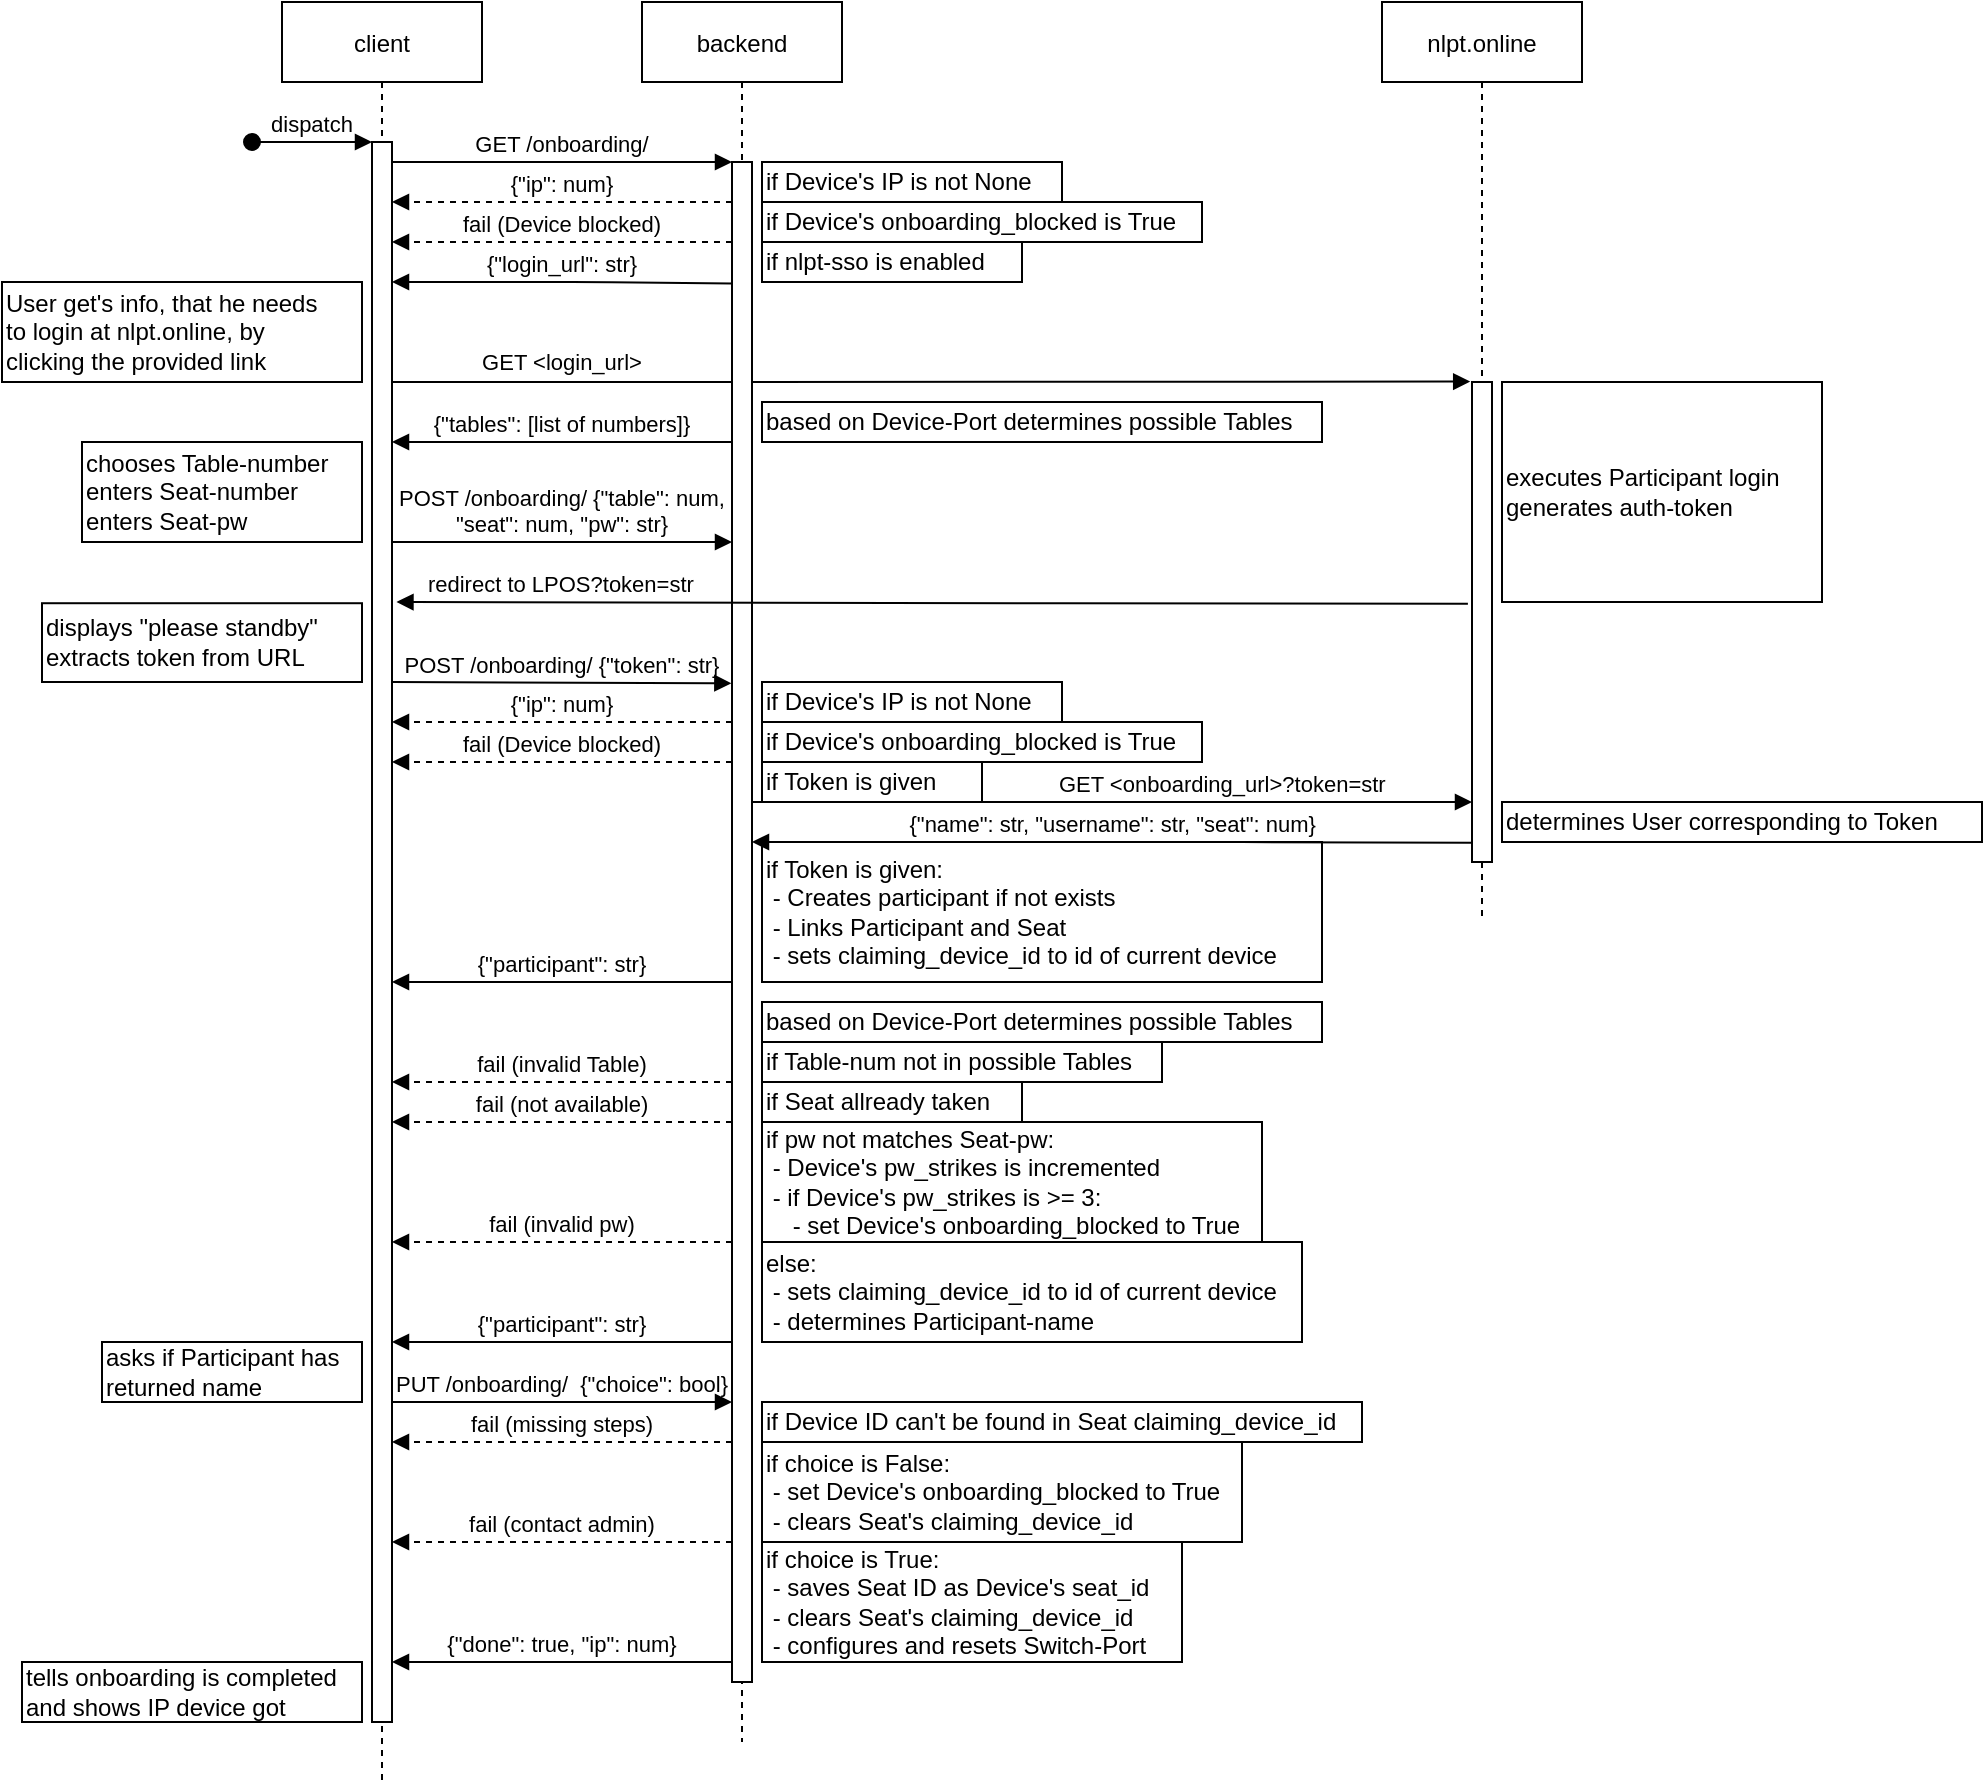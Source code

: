 <mxfile>
    <diagram id="kgpKYQtTHZ0yAKxKKP6v" name="Page-1">
        <mxGraphModel dx="1130" dy="787" grid="1" gridSize="10" guides="1" tooltips="1" connect="1" arrows="1" fold="1" page="1" pageScale="1" pageWidth="850" pageHeight="1100" math="0" shadow="0">
            <root>
                <mxCell id="0"/>
                <mxCell id="1" parent="0"/>
                <mxCell id="3nuBFxr9cyL0pnOWT2aG-1" value="client" style="shape=umlLifeline;perimeter=lifelinePerimeter;container=1;collapsible=0;recursiveResize=0;rounded=0;shadow=0;strokeWidth=1;" parent="1" vertex="1">
                    <mxGeometry x="160" y="20" width="100" height="890" as="geometry"/>
                </mxCell>
                <mxCell id="3nuBFxr9cyL0pnOWT2aG-2" value="" style="points=[];perimeter=orthogonalPerimeter;rounded=0;shadow=0;strokeWidth=1;" parent="3nuBFxr9cyL0pnOWT2aG-1" vertex="1">
                    <mxGeometry x="45" y="70" width="10" height="790" as="geometry"/>
                </mxCell>
                <mxCell id="3nuBFxr9cyL0pnOWT2aG-3" value="dispatch" style="verticalAlign=bottom;startArrow=oval;endArrow=block;startSize=8;shadow=0;strokeWidth=1;" parent="3nuBFxr9cyL0pnOWT2aG-1" target="3nuBFxr9cyL0pnOWT2aG-2" edge="1">
                    <mxGeometry relative="1" as="geometry">
                        <mxPoint x="-15" y="70" as="sourcePoint"/>
                    </mxGeometry>
                </mxCell>
                <mxCell id="21" value="User get's info, that he needs&lt;br&gt;to login at nlpt.online, by&lt;br&gt;clicking the provided link" style="rounded=0;whiteSpace=wrap;html=1;align=left;autosize=1;" vertex="1" parent="3nuBFxr9cyL0pnOWT2aG-1">
                    <mxGeometry x="-140" y="140" width="180" height="50" as="geometry"/>
                </mxCell>
                <mxCell id="24" value="GET &lt;login_url&gt;" style="verticalAlign=bottom;endArrow=block;shadow=0;strokeWidth=1;labelBackgroundColor=none;entryX=-0.09;entryY=-0.001;entryDx=0;entryDy=0;entryPerimeter=0;" edge="1" parent="3nuBFxr9cyL0pnOWT2aG-1" target="3">
                    <mxGeometry x="-0.685" y="1" relative="1" as="geometry">
                        <mxPoint x="55" y="190.0" as="sourcePoint"/>
                        <mxPoint x="225" y="190.0" as="targetPoint"/>
                        <Array as="points">
                            <mxPoint x="140" y="190"/>
                        </Array>
                        <mxPoint as="offset"/>
                    </mxGeometry>
                </mxCell>
                <mxCell id="3nuBFxr9cyL0pnOWT2aG-5" value="backend" style="shape=umlLifeline;perimeter=lifelinePerimeter;container=1;collapsible=0;recursiveResize=0;rounded=0;shadow=0;strokeWidth=1;" parent="1" vertex="1">
                    <mxGeometry x="340" y="20" width="100" height="870" as="geometry"/>
                </mxCell>
                <mxCell id="3nuBFxr9cyL0pnOWT2aG-6" value="" style="points=[];perimeter=orthogonalPerimeter;rounded=0;shadow=0;strokeWidth=1;" parent="3nuBFxr9cyL0pnOWT2aG-5" vertex="1">
                    <mxGeometry x="45" y="80" width="10" height="760" as="geometry"/>
                </mxCell>
                <mxCell id="b2adAcD6MRQU1rEZWvd0-9" value="fail (Device blocked)" style="verticalAlign=bottom;endArrow=block;shadow=0;strokeWidth=1;dashed=1;" parent="3nuBFxr9cyL0pnOWT2aG-5" edge="1">
                    <mxGeometry relative="1" as="geometry">
                        <mxPoint x="45" y="120" as="sourcePoint"/>
                        <mxPoint x="-125" y="120" as="targetPoint"/>
                        <Array as="points">
                            <mxPoint x="-20" y="120"/>
                        </Array>
                    </mxGeometry>
                </mxCell>
                <mxCell id="tQeH7LjwM1ND7gvQPNjV-2" value="{&quot;ip&quot;: num}" style="verticalAlign=bottom;endArrow=block;shadow=0;strokeWidth=1;dashed=1;" parent="3nuBFxr9cyL0pnOWT2aG-5" edge="1">
                    <mxGeometry relative="1" as="geometry">
                        <mxPoint x="45" y="100" as="sourcePoint"/>
                        <mxPoint x="-125" y="100" as="targetPoint"/>
                        <Array as="points">
                            <mxPoint x="-20" y="100"/>
                        </Array>
                    </mxGeometry>
                </mxCell>
                <mxCell id="18" value="if nlpt-sso is enabled" style="rounded=0;whiteSpace=wrap;html=1;align=left;autosize=1;" vertex="1" parent="3nuBFxr9cyL0pnOWT2aG-5">
                    <mxGeometry x="60" y="120" width="130" height="20" as="geometry"/>
                </mxCell>
                <mxCell id="3nuBFxr9cyL0pnOWT2aG-9" value="{&quot;tables&quot;: [list of numbers]}" style="verticalAlign=bottom;endArrow=block;shadow=0;strokeWidth=1;" parent="3nuBFxr9cyL0pnOWT2aG-5" edge="1">
                    <mxGeometry relative="1" as="geometry">
                        <mxPoint x="45" y="220" as="sourcePoint"/>
                        <mxPoint x="-125" y="220" as="targetPoint"/>
                        <Array as="points">
                            <mxPoint x="-20" y="220"/>
                        </Array>
                    </mxGeometry>
                </mxCell>
                <mxCell id="jsbS36TXrQa4jQ_E_NbG-5" value="POST /onboarding/ {&quot;table&quot;: num,&#10;&quot;seat&quot;: num, &quot;pw&quot;: str}" style="verticalAlign=bottom;endArrow=block;entryX=0;entryY=0;shadow=0;strokeWidth=1;labelBackgroundColor=none;" parent="3nuBFxr9cyL0pnOWT2aG-5" edge="1">
                    <mxGeometry relative="1" as="geometry">
                        <mxPoint x="-125" y="270.0" as="sourcePoint"/>
                        <mxPoint x="45" y="270.0" as="targetPoint"/>
                        <Array as="points">
                            <mxPoint x="-40" y="270"/>
                        </Array>
                    </mxGeometry>
                </mxCell>
                <mxCell id="tQeH7LjwM1ND7gvQPNjV-4" value="{&quot;ip&quot;: num}" style="verticalAlign=bottom;endArrow=block;shadow=0;strokeWidth=1;dashed=1;" parent="3nuBFxr9cyL0pnOWT2aG-5" edge="1">
                    <mxGeometry relative="1" as="geometry">
                        <mxPoint x="45" y="360" as="sourcePoint"/>
                        <mxPoint x="-125" y="360" as="targetPoint"/>
                        <Array as="points">
                            <mxPoint x="-20" y="360"/>
                        </Array>
                    </mxGeometry>
                </mxCell>
                <mxCell id="b2adAcD6MRQU1rEZWvd0-11" value="fail (Device blocked)" style="verticalAlign=bottom;endArrow=block;shadow=0;strokeWidth=1;dashed=1;" parent="3nuBFxr9cyL0pnOWT2aG-5" edge="1">
                    <mxGeometry relative="1" as="geometry">
                        <mxPoint x="45" y="380" as="sourcePoint"/>
                        <mxPoint x="-125" y="380" as="targetPoint"/>
                        <Array as="points">
                            <mxPoint x="-20" y="380"/>
                        </Array>
                    </mxGeometry>
                </mxCell>
                <mxCell id="b2adAcD6MRQU1rEZWvd0-3" value="fail (invalid Table)" style="verticalAlign=bottom;endArrow=block;shadow=0;strokeWidth=1;dashed=1;" parent="3nuBFxr9cyL0pnOWT2aG-5" edge="1">
                    <mxGeometry relative="1" as="geometry">
                        <mxPoint x="45" y="540" as="sourcePoint"/>
                        <mxPoint x="-125" y="540" as="targetPoint"/>
                        <Array as="points">
                            <mxPoint x="-20" y="540"/>
                        </Array>
                    </mxGeometry>
                </mxCell>
                <mxCell id="b2adAcD6MRQU1rEZWvd0-5" value="fail (not available)" style="verticalAlign=bottom;endArrow=block;shadow=0;strokeWidth=1;dashed=1;" parent="3nuBFxr9cyL0pnOWT2aG-5" edge="1">
                    <mxGeometry relative="1" as="geometry">
                        <mxPoint x="45" y="560" as="sourcePoint"/>
                        <mxPoint x="-125" y="560" as="targetPoint"/>
                        <Array as="points">
                            <mxPoint x="-20" y="560"/>
                        </Array>
                    </mxGeometry>
                </mxCell>
                <mxCell id="b2adAcD6MRQU1rEZWvd0-6" value="fail (invalid pw)" style="verticalAlign=bottom;endArrow=block;shadow=0;strokeWidth=1;dashed=1;" parent="3nuBFxr9cyL0pnOWT2aG-5" edge="1">
                    <mxGeometry relative="1" as="geometry">
                        <mxPoint x="45" y="620" as="sourcePoint"/>
                        <mxPoint x="-125" y="620" as="targetPoint"/>
                        <Array as="points">
                            <mxPoint x="-20" y="620"/>
                        </Array>
                    </mxGeometry>
                </mxCell>
                <mxCell id="jsbS36TXrQa4jQ_E_NbG-7" value="{&quot;participant&quot;: str}" style="verticalAlign=bottom;endArrow=block;shadow=0;strokeWidth=1;" parent="3nuBFxr9cyL0pnOWT2aG-5" edge="1">
                    <mxGeometry relative="1" as="geometry">
                        <mxPoint x="45" y="670" as="sourcePoint"/>
                        <mxPoint x="-125" y="670" as="targetPoint"/>
                        <Array as="points">
                            <mxPoint x="-20" y="670"/>
                        </Array>
                    </mxGeometry>
                </mxCell>
                <mxCell id="b2adAcD6MRQU1rEZWvd0-12" value="PUT /onboarding/  {&quot;choice&quot;: bool}" style="verticalAlign=bottom;endArrow=block;entryX=0;entryY=0;shadow=0;strokeWidth=1;labelBackgroundColor=none;" parent="3nuBFxr9cyL0pnOWT2aG-5" edge="1">
                    <mxGeometry relative="1" as="geometry">
                        <mxPoint x="-125" y="700.0" as="sourcePoint"/>
                        <mxPoint x="45" y="700.0" as="targetPoint"/>
                        <Array as="points">
                            <mxPoint x="-40" y="700"/>
                        </Array>
                    </mxGeometry>
                </mxCell>
                <mxCell id="b2adAcD6MRQU1rEZWvd0-15" value="fail (missing steps)" style="verticalAlign=bottom;endArrow=block;shadow=0;strokeWidth=1;dashed=1;" parent="3nuBFxr9cyL0pnOWT2aG-5" edge="1">
                    <mxGeometry relative="1" as="geometry">
                        <mxPoint x="45" y="720.0" as="sourcePoint"/>
                        <mxPoint x="-125" y="720.0" as="targetPoint"/>
                        <Array as="points">
                            <mxPoint x="-20" y="720.0"/>
                        </Array>
                    </mxGeometry>
                </mxCell>
                <mxCell id="b2adAcD6MRQU1rEZWvd0-16" value="fail (contact admin)" style="verticalAlign=bottom;endArrow=block;shadow=0;strokeWidth=1;dashed=1;" parent="3nuBFxr9cyL0pnOWT2aG-5" edge="1">
                    <mxGeometry relative="1" as="geometry">
                        <mxPoint x="45" y="770" as="sourcePoint"/>
                        <mxPoint x="-125" y="770" as="targetPoint"/>
                        <Array as="points">
                            <mxPoint x="-20" y="770"/>
                        </Array>
                    </mxGeometry>
                </mxCell>
                <mxCell id="tQeH7LjwM1ND7gvQPNjV-5" value="{&quot;done&quot;: true, &quot;ip&quot;: num}" style="verticalAlign=bottom;endArrow=block;shadow=0;strokeWidth=1;" parent="3nuBFxr9cyL0pnOWT2aG-5" edge="1">
                    <mxGeometry relative="1" as="geometry">
                        <mxPoint x="45" y="830" as="sourcePoint"/>
                        <mxPoint x="-125" y="830" as="targetPoint"/>
                        <Array as="points">
                            <mxPoint x="-20" y="830"/>
                        </Array>
                    </mxGeometry>
                </mxCell>
                <mxCell id="b2adAcD6MRQU1rEZWvd0-10" value="if Device's onboarding_blocked is True" style="rounded=0;whiteSpace=wrap;html=1;align=left;autosize=1;" parent="3nuBFxr9cyL0pnOWT2aG-5" vertex="1">
                    <mxGeometry x="60" y="360" width="220" height="20" as="geometry"/>
                </mxCell>
                <mxCell id="42" value="if Token is given" style="rounded=0;whiteSpace=wrap;html=1;align=left;autosize=1;" vertex="1" parent="3nuBFxr9cyL0pnOWT2aG-5">
                    <mxGeometry x="60" y="380" width="110" height="20" as="geometry"/>
                </mxCell>
                <mxCell id="43" value="GET &lt;onboarding_url&gt;?token=str" style="verticalAlign=bottom;endArrow=block;shadow=0;strokeWidth=1;labelBackgroundColor=none;exitX=1;exitY=0.253;exitDx=0;exitDy=0;exitPerimeter=0;" edge="1" parent="3nuBFxr9cyL0pnOWT2aG-5" target="3">
                    <mxGeometry x="0.305" relative="1" as="geometry">
                        <mxPoint x="55.16" y="400.0" as="sourcePoint"/>
                        <mxPoint x="224.83" y="400.63" as="targetPoint"/>
                        <Array as="points"/>
                        <mxPoint as="offset"/>
                    </mxGeometry>
                </mxCell>
                <mxCell id="47" value="{&quot;participant&quot;: str}" style="verticalAlign=bottom;endArrow=block;shadow=0;strokeWidth=1;" edge="1" parent="3nuBFxr9cyL0pnOWT2aG-5">
                    <mxGeometry relative="1" as="geometry">
                        <mxPoint x="45" y="490" as="sourcePoint"/>
                        <mxPoint x="-125" y="490" as="targetPoint"/>
                        <Array as="points">
                            <mxPoint x="-20" y="490"/>
                        </Array>
                    </mxGeometry>
                </mxCell>
                <mxCell id="3nuBFxr9cyL0pnOWT2aG-8" value="GET /onboarding/" style="verticalAlign=bottom;endArrow=block;entryX=0;entryY=0;shadow=0;strokeWidth=1;" parent="1" source="3nuBFxr9cyL0pnOWT2aG-2" target="3nuBFxr9cyL0pnOWT2aG-6" edge="1">
                    <mxGeometry relative="1" as="geometry">
                        <mxPoint x="315" y="100" as="sourcePoint"/>
                    </mxGeometry>
                </mxCell>
                <mxCell id="b2adAcD6MRQU1rEZWvd0-8" value="if Device's onboarding_blocked is True" style="rounded=0;whiteSpace=wrap;html=1;align=left;autosize=1;" parent="1" vertex="1">
                    <mxGeometry x="400" y="120" width="220" height="20" as="geometry"/>
                </mxCell>
                <mxCell id="tQeH7LjwM1ND7gvQPNjV-1" value="if Device's IP is not None" style="rounded=0;whiteSpace=wrap;html=1;align=left;autosize=1;" parent="1" vertex="1">
                    <mxGeometry x="400" y="100" width="150" height="20" as="geometry"/>
                </mxCell>
                <mxCell id="2" value="nlpt.online" style="shape=umlLifeline;perimeter=lifelinePerimeter;container=1;collapsible=0;recursiveResize=0;rounded=0;shadow=0;strokeWidth=1;" vertex="1" parent="1">
                    <mxGeometry x="710" y="20" width="100" height="460" as="geometry"/>
                </mxCell>
                <mxCell id="3" value="" style="points=[];perimeter=orthogonalPerimeter;rounded=0;shadow=0;strokeWidth=1;" vertex="1" parent="2">
                    <mxGeometry x="45" y="190" width="10" height="240" as="geometry"/>
                </mxCell>
                <mxCell id="20" value="{&quot;login_url&quot;: str}" style="verticalAlign=bottom;endArrow=block;shadow=0;strokeWidth=1;exitX=0;exitY=0.08;exitDx=0;exitDy=0;exitPerimeter=0;" edge="1" parent="1" source="3nuBFxr9cyL0pnOWT2aG-6" target="3nuBFxr9cyL0pnOWT2aG-2">
                    <mxGeometry relative="1" as="geometry">
                        <mxPoint x="370" y="160" as="sourcePoint"/>
                        <mxPoint x="220" y="160" as="targetPoint"/>
                        <Array as="points">
                            <mxPoint x="315" y="160"/>
                        </Array>
                    </mxGeometry>
                </mxCell>
                <mxCell id="tQeH7LjwM1ND7gvQPNjV-6" value="tells onboarding is completed&lt;br&gt;and shows IP device got" style="rounded=0;whiteSpace=wrap;html=1;align=left;autosize=1;" parent="1" vertex="1">
                    <mxGeometry x="30" y="850" width="170" height="30" as="geometry"/>
                </mxCell>
                <mxCell id="b2adAcD6MRQU1rEZWvd0-7" value="asks if Participant has&lt;br&gt;returned name" style="rounded=0;whiteSpace=wrap;html=1;align=left;autosize=1;" parent="1" vertex="1">
                    <mxGeometry x="70" y="690" width="130" height="30" as="geometry"/>
                </mxCell>
                <mxCell id="jsbS36TXrQa4jQ_E_NbG-2" value="chooses Table-number&lt;br&gt;enters Seat-number&lt;br&gt;enters Seat-pw" style="rounded=0;whiteSpace=wrap;html=1;align=left;autosize=1;" parent="1" vertex="1">
                    <mxGeometry x="60" y="240" width="140" height="50" as="geometry"/>
                </mxCell>
                <mxCell id="38" value="executes Participant login&lt;br&gt;generates auth-token" style="rounded=0;whiteSpace=wrap;html=1;align=left;autosize=1;" vertex="1" parent="1">
                    <mxGeometry x="770" y="210" width="160" height="110" as="geometry"/>
                </mxCell>
                <mxCell id="jsbS36TXrQa4jQ_E_NbG-1" value="based on Device-Port determines possible Tables" style="rounded=0;whiteSpace=wrap;html=1;align=left;autosize=1;" parent="1" vertex="1">
                    <mxGeometry x="400" y="220" width="280" height="20" as="geometry"/>
                </mxCell>
                <mxCell id="tQeH7LjwM1ND7gvQPNjV-3" value="if Device's IP is not None" style="rounded=0;whiteSpace=wrap;html=1;align=left;autosize=1;" parent="1" vertex="1">
                    <mxGeometry x="400" y="360" width="150" height="20" as="geometry"/>
                </mxCell>
                <mxCell id="b2adAcD6MRQU1rEZWvd0-1" value="based on Device-Port determines possible Tables" style="rounded=0;whiteSpace=wrap;html=1;align=left;autosize=1;" parent="1" vertex="1">
                    <mxGeometry x="400" y="520" width="280" height="20" as="geometry"/>
                </mxCell>
                <mxCell id="b2adAcD6MRQU1rEZWvd0-2" value="if Table-num not in possible Tables" style="rounded=0;whiteSpace=wrap;html=1;align=left;autosize=1;" parent="1" vertex="1">
                    <mxGeometry x="400" y="540" width="200" height="20" as="geometry"/>
                </mxCell>
                <mxCell id="b2adAcD6MRQU1rEZWvd0-4" value="if Seat allready taken" style="rounded=0;whiteSpace=wrap;html=1;align=left;autosize=1;" parent="1" vertex="1">
                    <mxGeometry x="400" y="560" width="130" height="20" as="geometry"/>
                </mxCell>
                <mxCell id="jsbS36TXrQa4jQ_E_NbG-6" value="if pw not matches Seat-pw:&lt;br&gt;&amp;nbsp;- Device's pw_strikes is incremented&lt;br&gt;&amp;nbsp;- if Device's pw_strikes is &amp;gt;= 3:&lt;br&gt;&amp;nbsp; &amp;nbsp; - set Device's onboarding_blocked to True" style="rounded=0;whiteSpace=wrap;html=1;align=left;autosize=1;" parent="1" vertex="1">
                    <mxGeometry x="400" y="580" width="250" height="60" as="geometry"/>
                </mxCell>
                <mxCell id="jsbS36TXrQa4jQ_E_NbG-8" value="else:&lt;br&gt;&amp;nbsp;- sets claiming_device_id to id of current device&lt;br&gt;&amp;nbsp;- determines Participant-name" style="rounded=0;whiteSpace=wrap;html=1;align=left;autosize=1;" parent="1" vertex="1">
                    <mxGeometry x="400" y="640" width="270" height="50" as="geometry"/>
                </mxCell>
                <mxCell id="b2adAcD6MRQU1rEZWvd0-14" value="if Device ID can't be found in Seat claiming_device_id" style="rounded=0;whiteSpace=wrap;html=1;align=left;autosize=1;" parent="1" vertex="1">
                    <mxGeometry x="400" y="720" width="300" height="20" as="geometry"/>
                </mxCell>
                <mxCell id="b2adAcD6MRQU1rEZWvd0-13" value="if choice is False:&lt;br&gt;&amp;nbsp;- set Device's onboarding_blocked to True&lt;br&gt;&amp;nbsp;- clears Seat's claiming_device_id" style="rounded=0;whiteSpace=wrap;html=1;align=left;autosize=1;" parent="1" vertex="1">
                    <mxGeometry x="400" y="740" width="240" height="50" as="geometry"/>
                </mxCell>
                <mxCell id="b2adAcD6MRQU1rEZWvd0-17" value="if choice is True:&lt;br&gt;&amp;nbsp;- saves Seat ID as Device's seat_id&lt;br&gt;&amp;nbsp;- clears Seat's claiming_device_id&lt;br&gt;&amp;nbsp;- configures and resets Switch-Port" style="rounded=0;whiteSpace=wrap;html=1;align=left;autosize=1;" parent="1" vertex="1">
                    <mxGeometry x="400" y="790" width="210" height="60" as="geometry"/>
                </mxCell>
                <mxCell id="39" value="redirect to LPOS?token=str" style="verticalAlign=bottom;endArrow=block;shadow=0;strokeWidth=1;entryX=1.224;entryY=0.207;entryDx=0;entryDy=0;entryPerimeter=0;exitX=-0.205;exitY=0.062;exitDx=0;exitDy=0;exitPerimeter=0;" edge="1" parent="1">
                    <mxGeometry x="0.693" relative="1" as="geometry">
                        <mxPoint x="752.95" y="320.91" as="sourcePoint"/>
                        <mxPoint x="217.24" y="320.0" as="targetPoint"/>
                        <Array as="points">
                            <mxPoint x="540" y="320.61"/>
                        </Array>
                        <mxPoint as="offset"/>
                    </mxGeometry>
                </mxCell>
                <mxCell id="41" value="POST /onboarding/ {&quot;token&quot;: str}" style="verticalAlign=bottom;endArrow=block;entryX=-0.033;entryY=0.244;shadow=0;strokeWidth=1;labelBackgroundColor=none;exitX=1;exitY=0.253;exitDx=0;exitDy=0;exitPerimeter=0;entryDx=0;entryDy=0;entryPerimeter=0;" edge="1" parent="1">
                    <mxGeometry relative="1" as="geometry">
                        <mxPoint x="215" y="360.0" as="sourcePoint"/>
                        <mxPoint x="384.67" y="360.63" as="targetPoint"/>
                        <Array as="points"/>
                    </mxGeometry>
                </mxCell>
                <mxCell id="40" value="displays &quot;please standby&quot;&lt;br&gt;extracts token from URL" style="rounded=0;whiteSpace=wrap;html=1;align=left;autosize=1;" vertex="1" parent="1">
                    <mxGeometry x="40" y="320.61" width="160" height="39.39" as="geometry"/>
                </mxCell>
                <mxCell id="45" value="determines User corresponding to Token" style="rounded=0;whiteSpace=wrap;html=1;align=left;autosize=1;" vertex="1" parent="1">
                    <mxGeometry x="770" y="420" width="240" height="20" as="geometry"/>
                </mxCell>
                <mxCell id="46" value="if Token is given:&lt;br&gt;&amp;nbsp;- Creates participant if not exists&lt;br&gt;&amp;nbsp;- Links Participant and Seat&lt;br&gt;&amp;nbsp;- sets claiming_device_id to id of current device" style="rounded=0;whiteSpace=wrap;html=1;align=left;autosize=1;" vertex="1" parent="1">
                    <mxGeometry x="400" y="440" width="280" height="70" as="geometry"/>
                </mxCell>
                <mxCell id="44" value="{&quot;name&quot;: str, &quot;username&quot;: str, &quot;seat&quot;: num}" style="verticalAlign=bottom;endArrow=block;shadow=0;strokeWidth=1;exitX=0.033;exitY=0.376;exitDx=0;exitDy=0;exitPerimeter=0;" edge="1" parent="1">
                    <mxGeometry x="-0.001" relative="1" as="geometry">
                        <mxPoint x="755.33" y="440.4" as="sourcePoint"/>
                        <mxPoint x="395" y="440" as="targetPoint"/>
                        <Array as="points">
                            <mxPoint x="630" y="440"/>
                        </Array>
                        <mxPoint as="offset"/>
                    </mxGeometry>
                </mxCell>
            </root>
        </mxGraphModel>
    </diagram>
</mxfile>
